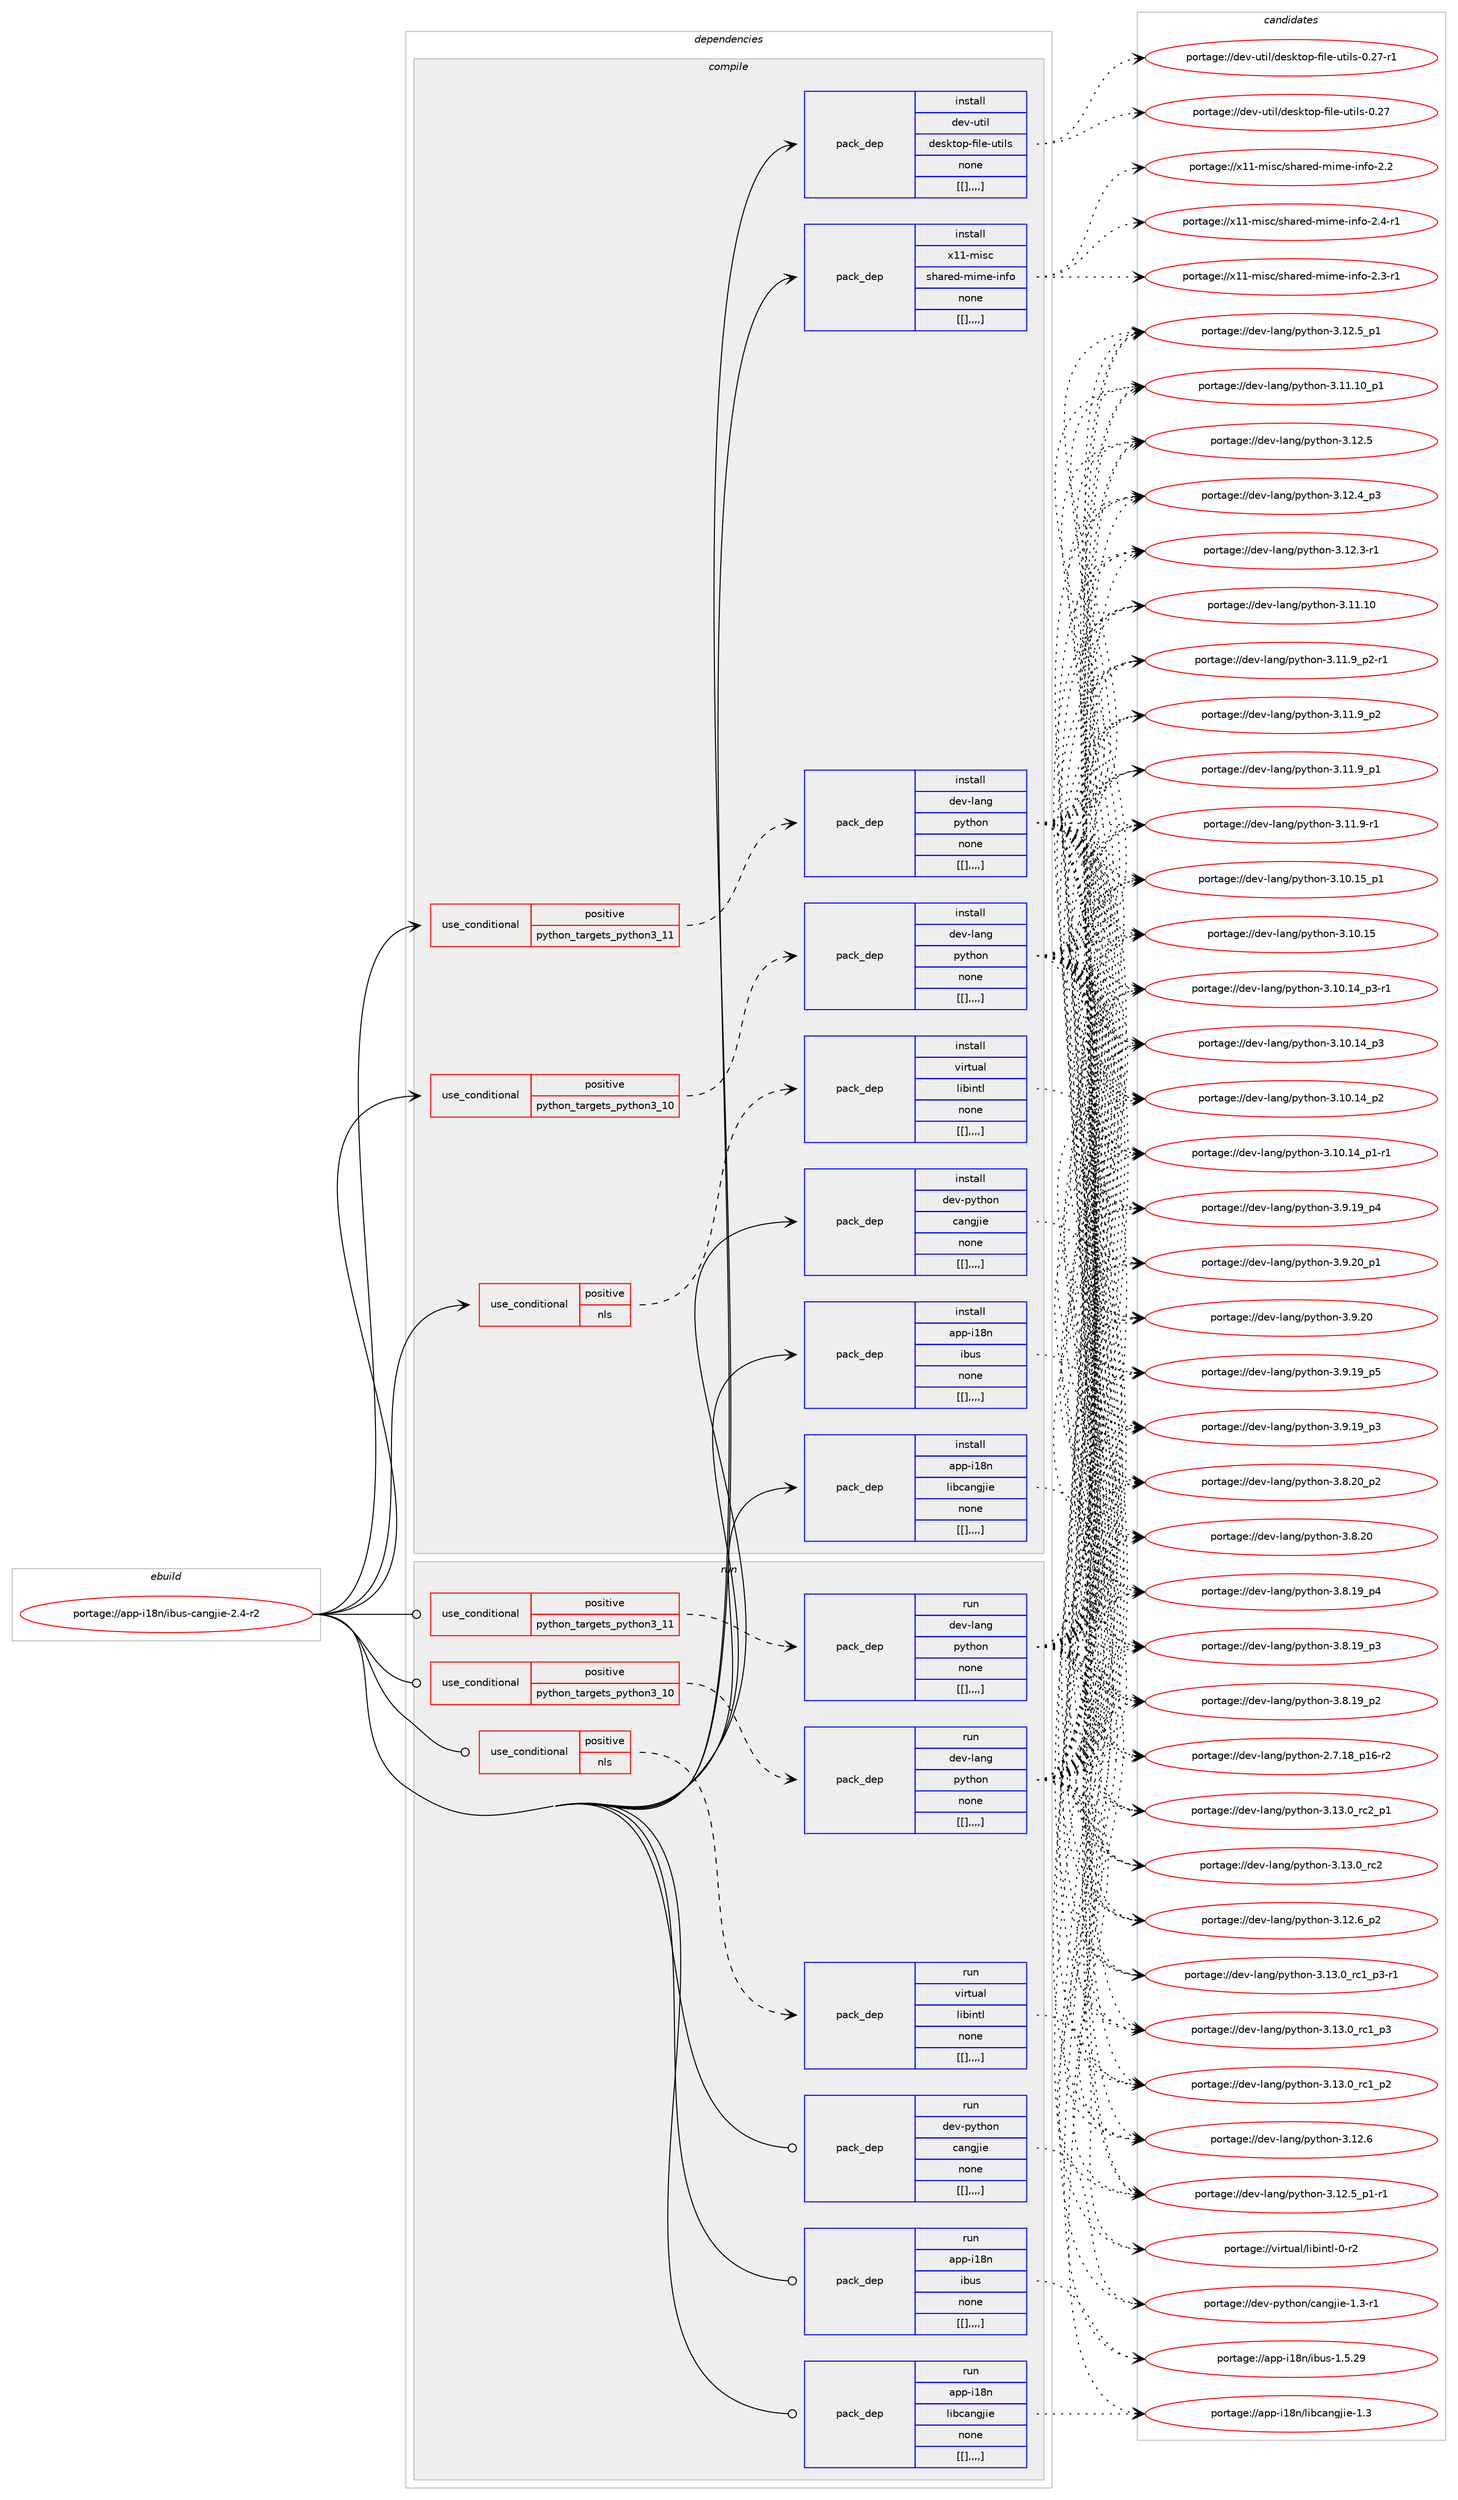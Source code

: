 digraph prolog {

# *************
# Graph options
# *************

newrank=true;
concentrate=true;
compound=true;
graph [rankdir=LR,fontname=Helvetica,fontsize=10,ranksep=1.5];#, ranksep=2.5, nodesep=0.2];
edge  [arrowhead=vee];
node  [fontname=Helvetica,fontsize=10];

# **********
# The ebuild
# **********

subgraph cluster_leftcol {
color=gray;
label=<<i>ebuild</i>>;
id [label="portage://app-i18n/ibus-cangjie-2.4-r2", color=red, width=4, href="../app-i18n/ibus-cangjie-2.4-r2.svg"];
}

# ****************
# The dependencies
# ****************

subgraph cluster_midcol {
color=gray;
label=<<i>dependencies</i>>;
subgraph cluster_compile {
fillcolor="#eeeeee";
style=filled;
label=<<i>compile</i>>;
subgraph cond11383 {
dependency38195 [label=<<TABLE BORDER="0" CELLBORDER="1" CELLSPACING="0" CELLPADDING="4"><TR><TD ROWSPAN="3" CELLPADDING="10">use_conditional</TD></TR><TR><TD>positive</TD></TR><TR><TD>nls</TD></TR></TABLE>>, shape=none, color=red];
subgraph pack26440 {
dependency38196 [label=<<TABLE BORDER="0" CELLBORDER="1" CELLSPACING="0" CELLPADDING="4" WIDTH="220"><TR><TD ROWSPAN="6" CELLPADDING="30">pack_dep</TD></TR><TR><TD WIDTH="110">install</TD></TR><TR><TD>virtual</TD></TR><TR><TD>libintl</TD></TR><TR><TD>none</TD></TR><TR><TD>[[],,,,]</TD></TR></TABLE>>, shape=none, color=blue];
}
dependency38195:e -> dependency38196:w [weight=20,style="dashed",arrowhead="vee"];
}
id:e -> dependency38195:w [weight=20,style="solid",arrowhead="vee"];
subgraph cond11384 {
dependency38197 [label=<<TABLE BORDER="0" CELLBORDER="1" CELLSPACING="0" CELLPADDING="4"><TR><TD ROWSPAN="3" CELLPADDING="10">use_conditional</TD></TR><TR><TD>positive</TD></TR><TR><TD>python_targets_python3_10</TD></TR></TABLE>>, shape=none, color=red];
subgraph pack26441 {
dependency38198 [label=<<TABLE BORDER="0" CELLBORDER="1" CELLSPACING="0" CELLPADDING="4" WIDTH="220"><TR><TD ROWSPAN="6" CELLPADDING="30">pack_dep</TD></TR><TR><TD WIDTH="110">install</TD></TR><TR><TD>dev-lang</TD></TR><TR><TD>python</TD></TR><TR><TD>none</TD></TR><TR><TD>[[],,,,]</TD></TR></TABLE>>, shape=none, color=blue];
}
dependency38197:e -> dependency38198:w [weight=20,style="dashed",arrowhead="vee"];
}
id:e -> dependency38197:w [weight=20,style="solid",arrowhead="vee"];
subgraph cond11385 {
dependency38199 [label=<<TABLE BORDER="0" CELLBORDER="1" CELLSPACING="0" CELLPADDING="4"><TR><TD ROWSPAN="3" CELLPADDING="10">use_conditional</TD></TR><TR><TD>positive</TD></TR><TR><TD>python_targets_python3_11</TD></TR></TABLE>>, shape=none, color=red];
subgraph pack26442 {
dependency38200 [label=<<TABLE BORDER="0" CELLBORDER="1" CELLSPACING="0" CELLPADDING="4" WIDTH="220"><TR><TD ROWSPAN="6" CELLPADDING="30">pack_dep</TD></TR><TR><TD WIDTH="110">install</TD></TR><TR><TD>dev-lang</TD></TR><TR><TD>python</TD></TR><TR><TD>none</TD></TR><TR><TD>[[],,,,]</TD></TR></TABLE>>, shape=none, color=blue];
}
dependency38199:e -> dependency38200:w [weight=20,style="dashed",arrowhead="vee"];
}
id:e -> dependency38199:w [weight=20,style="solid",arrowhead="vee"];
subgraph pack26443 {
dependency38201 [label=<<TABLE BORDER="0" CELLBORDER="1" CELLSPACING="0" CELLPADDING="4" WIDTH="220"><TR><TD ROWSPAN="6" CELLPADDING="30">pack_dep</TD></TR><TR><TD WIDTH="110">install</TD></TR><TR><TD>app-i18n</TD></TR><TR><TD>ibus</TD></TR><TR><TD>none</TD></TR><TR><TD>[[],,,,]</TD></TR></TABLE>>, shape=none, color=blue];
}
id:e -> dependency38201:w [weight=20,style="solid",arrowhead="vee"];
subgraph pack26444 {
dependency38202 [label=<<TABLE BORDER="0" CELLBORDER="1" CELLSPACING="0" CELLPADDING="4" WIDTH="220"><TR><TD ROWSPAN="6" CELLPADDING="30">pack_dep</TD></TR><TR><TD WIDTH="110">install</TD></TR><TR><TD>app-i18n</TD></TR><TR><TD>libcangjie</TD></TR><TR><TD>none</TD></TR><TR><TD>[[],,,,]</TD></TR></TABLE>>, shape=none, color=blue];
}
id:e -> dependency38202:w [weight=20,style="solid",arrowhead="vee"];
subgraph pack26445 {
dependency38203 [label=<<TABLE BORDER="0" CELLBORDER="1" CELLSPACING="0" CELLPADDING="4" WIDTH="220"><TR><TD ROWSPAN="6" CELLPADDING="30">pack_dep</TD></TR><TR><TD WIDTH="110">install</TD></TR><TR><TD>dev-python</TD></TR><TR><TD>cangjie</TD></TR><TR><TD>none</TD></TR><TR><TD>[[],,,,]</TD></TR></TABLE>>, shape=none, color=blue];
}
id:e -> dependency38203:w [weight=20,style="solid",arrowhead="vee"];
subgraph pack26446 {
dependency38204 [label=<<TABLE BORDER="0" CELLBORDER="1" CELLSPACING="0" CELLPADDING="4" WIDTH="220"><TR><TD ROWSPAN="6" CELLPADDING="30">pack_dep</TD></TR><TR><TD WIDTH="110">install</TD></TR><TR><TD>dev-util</TD></TR><TR><TD>desktop-file-utils</TD></TR><TR><TD>none</TD></TR><TR><TD>[[],,,,]</TD></TR></TABLE>>, shape=none, color=blue];
}
id:e -> dependency38204:w [weight=20,style="solid",arrowhead="vee"];
subgraph pack26447 {
dependency38205 [label=<<TABLE BORDER="0" CELLBORDER="1" CELLSPACING="0" CELLPADDING="4" WIDTH="220"><TR><TD ROWSPAN="6" CELLPADDING="30">pack_dep</TD></TR><TR><TD WIDTH="110">install</TD></TR><TR><TD>x11-misc</TD></TR><TR><TD>shared-mime-info</TD></TR><TR><TD>none</TD></TR><TR><TD>[[],,,,]</TD></TR></TABLE>>, shape=none, color=blue];
}
id:e -> dependency38205:w [weight=20,style="solid",arrowhead="vee"];
}
subgraph cluster_compileandrun {
fillcolor="#eeeeee";
style=filled;
label=<<i>compile and run</i>>;
}
subgraph cluster_run {
fillcolor="#eeeeee";
style=filled;
label=<<i>run</i>>;
subgraph cond11386 {
dependency38206 [label=<<TABLE BORDER="0" CELLBORDER="1" CELLSPACING="0" CELLPADDING="4"><TR><TD ROWSPAN="3" CELLPADDING="10">use_conditional</TD></TR><TR><TD>positive</TD></TR><TR><TD>nls</TD></TR></TABLE>>, shape=none, color=red];
subgraph pack26448 {
dependency38207 [label=<<TABLE BORDER="0" CELLBORDER="1" CELLSPACING="0" CELLPADDING="4" WIDTH="220"><TR><TD ROWSPAN="6" CELLPADDING="30">pack_dep</TD></TR><TR><TD WIDTH="110">run</TD></TR><TR><TD>virtual</TD></TR><TR><TD>libintl</TD></TR><TR><TD>none</TD></TR><TR><TD>[[],,,,]</TD></TR></TABLE>>, shape=none, color=blue];
}
dependency38206:e -> dependency38207:w [weight=20,style="dashed",arrowhead="vee"];
}
id:e -> dependency38206:w [weight=20,style="solid",arrowhead="odot"];
subgraph cond11387 {
dependency38208 [label=<<TABLE BORDER="0" CELLBORDER="1" CELLSPACING="0" CELLPADDING="4"><TR><TD ROWSPAN="3" CELLPADDING="10">use_conditional</TD></TR><TR><TD>positive</TD></TR><TR><TD>python_targets_python3_10</TD></TR></TABLE>>, shape=none, color=red];
subgraph pack26449 {
dependency38209 [label=<<TABLE BORDER="0" CELLBORDER="1" CELLSPACING="0" CELLPADDING="4" WIDTH="220"><TR><TD ROWSPAN="6" CELLPADDING="30">pack_dep</TD></TR><TR><TD WIDTH="110">run</TD></TR><TR><TD>dev-lang</TD></TR><TR><TD>python</TD></TR><TR><TD>none</TD></TR><TR><TD>[[],,,,]</TD></TR></TABLE>>, shape=none, color=blue];
}
dependency38208:e -> dependency38209:w [weight=20,style="dashed",arrowhead="vee"];
}
id:e -> dependency38208:w [weight=20,style="solid",arrowhead="odot"];
subgraph cond11388 {
dependency38210 [label=<<TABLE BORDER="0" CELLBORDER="1" CELLSPACING="0" CELLPADDING="4"><TR><TD ROWSPAN="3" CELLPADDING="10">use_conditional</TD></TR><TR><TD>positive</TD></TR><TR><TD>python_targets_python3_11</TD></TR></TABLE>>, shape=none, color=red];
subgraph pack26450 {
dependency38211 [label=<<TABLE BORDER="0" CELLBORDER="1" CELLSPACING="0" CELLPADDING="4" WIDTH="220"><TR><TD ROWSPAN="6" CELLPADDING="30">pack_dep</TD></TR><TR><TD WIDTH="110">run</TD></TR><TR><TD>dev-lang</TD></TR><TR><TD>python</TD></TR><TR><TD>none</TD></TR><TR><TD>[[],,,,]</TD></TR></TABLE>>, shape=none, color=blue];
}
dependency38210:e -> dependency38211:w [weight=20,style="dashed",arrowhead="vee"];
}
id:e -> dependency38210:w [weight=20,style="solid",arrowhead="odot"];
subgraph pack26451 {
dependency38212 [label=<<TABLE BORDER="0" CELLBORDER="1" CELLSPACING="0" CELLPADDING="4" WIDTH="220"><TR><TD ROWSPAN="6" CELLPADDING="30">pack_dep</TD></TR><TR><TD WIDTH="110">run</TD></TR><TR><TD>app-i18n</TD></TR><TR><TD>ibus</TD></TR><TR><TD>none</TD></TR><TR><TD>[[],,,,]</TD></TR></TABLE>>, shape=none, color=blue];
}
id:e -> dependency38212:w [weight=20,style="solid",arrowhead="odot"];
subgraph pack26452 {
dependency38213 [label=<<TABLE BORDER="0" CELLBORDER="1" CELLSPACING="0" CELLPADDING="4" WIDTH="220"><TR><TD ROWSPAN="6" CELLPADDING="30">pack_dep</TD></TR><TR><TD WIDTH="110">run</TD></TR><TR><TD>app-i18n</TD></TR><TR><TD>libcangjie</TD></TR><TR><TD>none</TD></TR><TR><TD>[[],,,,]</TD></TR></TABLE>>, shape=none, color=blue];
}
id:e -> dependency38213:w [weight=20,style="solid",arrowhead="odot"];
subgraph pack26453 {
dependency38214 [label=<<TABLE BORDER="0" CELLBORDER="1" CELLSPACING="0" CELLPADDING="4" WIDTH="220"><TR><TD ROWSPAN="6" CELLPADDING="30">pack_dep</TD></TR><TR><TD WIDTH="110">run</TD></TR><TR><TD>dev-python</TD></TR><TR><TD>cangjie</TD></TR><TR><TD>none</TD></TR><TR><TD>[[],,,,]</TD></TR></TABLE>>, shape=none, color=blue];
}
id:e -> dependency38214:w [weight=20,style="solid",arrowhead="odot"];
}
}

# **************
# The candidates
# **************

subgraph cluster_choices {
rank=same;
color=gray;
label=<<i>candidates</i>>;

subgraph choice26440 {
color=black;
nodesep=1;
choice11810511411611797108471081059810511011610845484511450 [label="portage://virtual/libintl-0-r2", color=red, width=4,href="../virtual/libintl-0-r2.svg"];
dependency38196:e -> choice11810511411611797108471081059810511011610845484511450:w [style=dotted,weight="100"];
}
subgraph choice26441 {
color=black;
nodesep=1;
choice100101118451089711010347112121116104111110455146495146489511499509511249 [label="portage://dev-lang/python-3.13.0_rc2_p1", color=red, width=4,href="../dev-lang/python-3.13.0_rc2_p1.svg"];
choice10010111845108971101034711212111610411111045514649514648951149950 [label="portage://dev-lang/python-3.13.0_rc2", color=red, width=4,href="../dev-lang/python-3.13.0_rc2.svg"];
choice1001011184510897110103471121211161041111104551464951464895114994995112514511449 [label="portage://dev-lang/python-3.13.0_rc1_p3-r1", color=red, width=4,href="../dev-lang/python-3.13.0_rc1_p3-r1.svg"];
choice100101118451089711010347112121116104111110455146495146489511499499511251 [label="portage://dev-lang/python-3.13.0_rc1_p3", color=red, width=4,href="../dev-lang/python-3.13.0_rc1_p3.svg"];
choice100101118451089711010347112121116104111110455146495146489511499499511250 [label="portage://dev-lang/python-3.13.0_rc1_p2", color=red, width=4,href="../dev-lang/python-3.13.0_rc1_p2.svg"];
choice100101118451089711010347112121116104111110455146495046549511250 [label="portage://dev-lang/python-3.12.6_p2", color=red, width=4,href="../dev-lang/python-3.12.6_p2.svg"];
choice10010111845108971101034711212111610411111045514649504654 [label="portage://dev-lang/python-3.12.6", color=red, width=4,href="../dev-lang/python-3.12.6.svg"];
choice1001011184510897110103471121211161041111104551464950465395112494511449 [label="portage://dev-lang/python-3.12.5_p1-r1", color=red, width=4,href="../dev-lang/python-3.12.5_p1-r1.svg"];
choice100101118451089711010347112121116104111110455146495046539511249 [label="portage://dev-lang/python-3.12.5_p1", color=red, width=4,href="../dev-lang/python-3.12.5_p1.svg"];
choice10010111845108971101034711212111610411111045514649504653 [label="portage://dev-lang/python-3.12.5", color=red, width=4,href="../dev-lang/python-3.12.5.svg"];
choice100101118451089711010347112121116104111110455146495046529511251 [label="portage://dev-lang/python-3.12.4_p3", color=red, width=4,href="../dev-lang/python-3.12.4_p3.svg"];
choice100101118451089711010347112121116104111110455146495046514511449 [label="portage://dev-lang/python-3.12.3-r1", color=red, width=4,href="../dev-lang/python-3.12.3-r1.svg"];
choice10010111845108971101034711212111610411111045514649494649489511249 [label="portage://dev-lang/python-3.11.10_p1", color=red, width=4,href="../dev-lang/python-3.11.10_p1.svg"];
choice1001011184510897110103471121211161041111104551464949464948 [label="portage://dev-lang/python-3.11.10", color=red, width=4,href="../dev-lang/python-3.11.10.svg"];
choice1001011184510897110103471121211161041111104551464949465795112504511449 [label="portage://dev-lang/python-3.11.9_p2-r1", color=red, width=4,href="../dev-lang/python-3.11.9_p2-r1.svg"];
choice100101118451089711010347112121116104111110455146494946579511250 [label="portage://dev-lang/python-3.11.9_p2", color=red, width=4,href="../dev-lang/python-3.11.9_p2.svg"];
choice100101118451089711010347112121116104111110455146494946579511249 [label="portage://dev-lang/python-3.11.9_p1", color=red, width=4,href="../dev-lang/python-3.11.9_p1.svg"];
choice100101118451089711010347112121116104111110455146494946574511449 [label="portage://dev-lang/python-3.11.9-r1", color=red, width=4,href="../dev-lang/python-3.11.9-r1.svg"];
choice10010111845108971101034711212111610411111045514649484649539511249 [label="portage://dev-lang/python-3.10.15_p1", color=red, width=4,href="../dev-lang/python-3.10.15_p1.svg"];
choice1001011184510897110103471121211161041111104551464948464953 [label="portage://dev-lang/python-3.10.15", color=red, width=4,href="../dev-lang/python-3.10.15.svg"];
choice100101118451089711010347112121116104111110455146494846495295112514511449 [label="portage://dev-lang/python-3.10.14_p3-r1", color=red, width=4,href="../dev-lang/python-3.10.14_p3-r1.svg"];
choice10010111845108971101034711212111610411111045514649484649529511251 [label="portage://dev-lang/python-3.10.14_p3", color=red, width=4,href="../dev-lang/python-3.10.14_p3.svg"];
choice10010111845108971101034711212111610411111045514649484649529511250 [label="portage://dev-lang/python-3.10.14_p2", color=red, width=4,href="../dev-lang/python-3.10.14_p2.svg"];
choice100101118451089711010347112121116104111110455146494846495295112494511449 [label="portage://dev-lang/python-3.10.14_p1-r1", color=red, width=4,href="../dev-lang/python-3.10.14_p1-r1.svg"];
choice100101118451089711010347112121116104111110455146574650489511249 [label="portage://dev-lang/python-3.9.20_p1", color=red, width=4,href="../dev-lang/python-3.9.20_p1.svg"];
choice10010111845108971101034711212111610411111045514657465048 [label="portage://dev-lang/python-3.9.20", color=red, width=4,href="../dev-lang/python-3.9.20.svg"];
choice100101118451089711010347112121116104111110455146574649579511253 [label="portage://dev-lang/python-3.9.19_p5", color=red, width=4,href="../dev-lang/python-3.9.19_p5.svg"];
choice100101118451089711010347112121116104111110455146574649579511252 [label="portage://dev-lang/python-3.9.19_p4", color=red, width=4,href="../dev-lang/python-3.9.19_p4.svg"];
choice100101118451089711010347112121116104111110455146574649579511251 [label="portage://dev-lang/python-3.9.19_p3", color=red, width=4,href="../dev-lang/python-3.9.19_p3.svg"];
choice100101118451089711010347112121116104111110455146564650489511250 [label="portage://dev-lang/python-3.8.20_p2", color=red, width=4,href="../dev-lang/python-3.8.20_p2.svg"];
choice10010111845108971101034711212111610411111045514656465048 [label="portage://dev-lang/python-3.8.20", color=red, width=4,href="../dev-lang/python-3.8.20.svg"];
choice100101118451089711010347112121116104111110455146564649579511252 [label="portage://dev-lang/python-3.8.19_p4", color=red, width=4,href="../dev-lang/python-3.8.19_p4.svg"];
choice100101118451089711010347112121116104111110455146564649579511251 [label="portage://dev-lang/python-3.8.19_p3", color=red, width=4,href="../dev-lang/python-3.8.19_p3.svg"];
choice100101118451089711010347112121116104111110455146564649579511250 [label="portage://dev-lang/python-3.8.19_p2", color=red, width=4,href="../dev-lang/python-3.8.19_p2.svg"];
choice100101118451089711010347112121116104111110455046554649569511249544511450 [label="portage://dev-lang/python-2.7.18_p16-r2", color=red, width=4,href="../dev-lang/python-2.7.18_p16-r2.svg"];
dependency38198:e -> choice100101118451089711010347112121116104111110455146495146489511499509511249:w [style=dotted,weight="100"];
dependency38198:e -> choice10010111845108971101034711212111610411111045514649514648951149950:w [style=dotted,weight="100"];
dependency38198:e -> choice1001011184510897110103471121211161041111104551464951464895114994995112514511449:w [style=dotted,weight="100"];
dependency38198:e -> choice100101118451089711010347112121116104111110455146495146489511499499511251:w [style=dotted,weight="100"];
dependency38198:e -> choice100101118451089711010347112121116104111110455146495146489511499499511250:w [style=dotted,weight="100"];
dependency38198:e -> choice100101118451089711010347112121116104111110455146495046549511250:w [style=dotted,weight="100"];
dependency38198:e -> choice10010111845108971101034711212111610411111045514649504654:w [style=dotted,weight="100"];
dependency38198:e -> choice1001011184510897110103471121211161041111104551464950465395112494511449:w [style=dotted,weight="100"];
dependency38198:e -> choice100101118451089711010347112121116104111110455146495046539511249:w [style=dotted,weight="100"];
dependency38198:e -> choice10010111845108971101034711212111610411111045514649504653:w [style=dotted,weight="100"];
dependency38198:e -> choice100101118451089711010347112121116104111110455146495046529511251:w [style=dotted,weight="100"];
dependency38198:e -> choice100101118451089711010347112121116104111110455146495046514511449:w [style=dotted,weight="100"];
dependency38198:e -> choice10010111845108971101034711212111610411111045514649494649489511249:w [style=dotted,weight="100"];
dependency38198:e -> choice1001011184510897110103471121211161041111104551464949464948:w [style=dotted,weight="100"];
dependency38198:e -> choice1001011184510897110103471121211161041111104551464949465795112504511449:w [style=dotted,weight="100"];
dependency38198:e -> choice100101118451089711010347112121116104111110455146494946579511250:w [style=dotted,weight="100"];
dependency38198:e -> choice100101118451089711010347112121116104111110455146494946579511249:w [style=dotted,weight="100"];
dependency38198:e -> choice100101118451089711010347112121116104111110455146494946574511449:w [style=dotted,weight="100"];
dependency38198:e -> choice10010111845108971101034711212111610411111045514649484649539511249:w [style=dotted,weight="100"];
dependency38198:e -> choice1001011184510897110103471121211161041111104551464948464953:w [style=dotted,weight="100"];
dependency38198:e -> choice100101118451089711010347112121116104111110455146494846495295112514511449:w [style=dotted,weight="100"];
dependency38198:e -> choice10010111845108971101034711212111610411111045514649484649529511251:w [style=dotted,weight="100"];
dependency38198:e -> choice10010111845108971101034711212111610411111045514649484649529511250:w [style=dotted,weight="100"];
dependency38198:e -> choice100101118451089711010347112121116104111110455146494846495295112494511449:w [style=dotted,weight="100"];
dependency38198:e -> choice100101118451089711010347112121116104111110455146574650489511249:w [style=dotted,weight="100"];
dependency38198:e -> choice10010111845108971101034711212111610411111045514657465048:w [style=dotted,weight="100"];
dependency38198:e -> choice100101118451089711010347112121116104111110455146574649579511253:w [style=dotted,weight="100"];
dependency38198:e -> choice100101118451089711010347112121116104111110455146574649579511252:w [style=dotted,weight="100"];
dependency38198:e -> choice100101118451089711010347112121116104111110455146574649579511251:w [style=dotted,weight="100"];
dependency38198:e -> choice100101118451089711010347112121116104111110455146564650489511250:w [style=dotted,weight="100"];
dependency38198:e -> choice10010111845108971101034711212111610411111045514656465048:w [style=dotted,weight="100"];
dependency38198:e -> choice100101118451089711010347112121116104111110455146564649579511252:w [style=dotted,weight="100"];
dependency38198:e -> choice100101118451089711010347112121116104111110455146564649579511251:w [style=dotted,weight="100"];
dependency38198:e -> choice100101118451089711010347112121116104111110455146564649579511250:w [style=dotted,weight="100"];
dependency38198:e -> choice100101118451089711010347112121116104111110455046554649569511249544511450:w [style=dotted,weight="100"];
}
subgraph choice26442 {
color=black;
nodesep=1;
choice100101118451089711010347112121116104111110455146495146489511499509511249 [label="portage://dev-lang/python-3.13.0_rc2_p1", color=red, width=4,href="../dev-lang/python-3.13.0_rc2_p1.svg"];
choice10010111845108971101034711212111610411111045514649514648951149950 [label="portage://dev-lang/python-3.13.0_rc2", color=red, width=4,href="../dev-lang/python-3.13.0_rc2.svg"];
choice1001011184510897110103471121211161041111104551464951464895114994995112514511449 [label="portage://dev-lang/python-3.13.0_rc1_p3-r1", color=red, width=4,href="../dev-lang/python-3.13.0_rc1_p3-r1.svg"];
choice100101118451089711010347112121116104111110455146495146489511499499511251 [label="portage://dev-lang/python-3.13.0_rc1_p3", color=red, width=4,href="../dev-lang/python-3.13.0_rc1_p3.svg"];
choice100101118451089711010347112121116104111110455146495146489511499499511250 [label="portage://dev-lang/python-3.13.0_rc1_p2", color=red, width=4,href="../dev-lang/python-3.13.0_rc1_p2.svg"];
choice100101118451089711010347112121116104111110455146495046549511250 [label="portage://dev-lang/python-3.12.6_p2", color=red, width=4,href="../dev-lang/python-3.12.6_p2.svg"];
choice10010111845108971101034711212111610411111045514649504654 [label="portage://dev-lang/python-3.12.6", color=red, width=4,href="../dev-lang/python-3.12.6.svg"];
choice1001011184510897110103471121211161041111104551464950465395112494511449 [label="portage://dev-lang/python-3.12.5_p1-r1", color=red, width=4,href="../dev-lang/python-3.12.5_p1-r1.svg"];
choice100101118451089711010347112121116104111110455146495046539511249 [label="portage://dev-lang/python-3.12.5_p1", color=red, width=4,href="../dev-lang/python-3.12.5_p1.svg"];
choice10010111845108971101034711212111610411111045514649504653 [label="portage://dev-lang/python-3.12.5", color=red, width=4,href="../dev-lang/python-3.12.5.svg"];
choice100101118451089711010347112121116104111110455146495046529511251 [label="portage://dev-lang/python-3.12.4_p3", color=red, width=4,href="../dev-lang/python-3.12.4_p3.svg"];
choice100101118451089711010347112121116104111110455146495046514511449 [label="portage://dev-lang/python-3.12.3-r1", color=red, width=4,href="../dev-lang/python-3.12.3-r1.svg"];
choice10010111845108971101034711212111610411111045514649494649489511249 [label="portage://dev-lang/python-3.11.10_p1", color=red, width=4,href="../dev-lang/python-3.11.10_p1.svg"];
choice1001011184510897110103471121211161041111104551464949464948 [label="portage://dev-lang/python-3.11.10", color=red, width=4,href="../dev-lang/python-3.11.10.svg"];
choice1001011184510897110103471121211161041111104551464949465795112504511449 [label="portage://dev-lang/python-3.11.9_p2-r1", color=red, width=4,href="../dev-lang/python-3.11.9_p2-r1.svg"];
choice100101118451089711010347112121116104111110455146494946579511250 [label="portage://dev-lang/python-3.11.9_p2", color=red, width=4,href="../dev-lang/python-3.11.9_p2.svg"];
choice100101118451089711010347112121116104111110455146494946579511249 [label="portage://dev-lang/python-3.11.9_p1", color=red, width=4,href="../dev-lang/python-3.11.9_p1.svg"];
choice100101118451089711010347112121116104111110455146494946574511449 [label="portage://dev-lang/python-3.11.9-r1", color=red, width=4,href="../dev-lang/python-3.11.9-r1.svg"];
choice10010111845108971101034711212111610411111045514649484649539511249 [label="portage://dev-lang/python-3.10.15_p1", color=red, width=4,href="../dev-lang/python-3.10.15_p1.svg"];
choice1001011184510897110103471121211161041111104551464948464953 [label="portage://dev-lang/python-3.10.15", color=red, width=4,href="../dev-lang/python-3.10.15.svg"];
choice100101118451089711010347112121116104111110455146494846495295112514511449 [label="portage://dev-lang/python-3.10.14_p3-r1", color=red, width=4,href="../dev-lang/python-3.10.14_p3-r1.svg"];
choice10010111845108971101034711212111610411111045514649484649529511251 [label="portage://dev-lang/python-3.10.14_p3", color=red, width=4,href="../dev-lang/python-3.10.14_p3.svg"];
choice10010111845108971101034711212111610411111045514649484649529511250 [label="portage://dev-lang/python-3.10.14_p2", color=red, width=4,href="../dev-lang/python-3.10.14_p2.svg"];
choice100101118451089711010347112121116104111110455146494846495295112494511449 [label="portage://dev-lang/python-3.10.14_p1-r1", color=red, width=4,href="../dev-lang/python-3.10.14_p1-r1.svg"];
choice100101118451089711010347112121116104111110455146574650489511249 [label="portage://dev-lang/python-3.9.20_p1", color=red, width=4,href="../dev-lang/python-3.9.20_p1.svg"];
choice10010111845108971101034711212111610411111045514657465048 [label="portage://dev-lang/python-3.9.20", color=red, width=4,href="../dev-lang/python-3.9.20.svg"];
choice100101118451089711010347112121116104111110455146574649579511253 [label="portage://dev-lang/python-3.9.19_p5", color=red, width=4,href="../dev-lang/python-3.9.19_p5.svg"];
choice100101118451089711010347112121116104111110455146574649579511252 [label="portage://dev-lang/python-3.9.19_p4", color=red, width=4,href="../dev-lang/python-3.9.19_p4.svg"];
choice100101118451089711010347112121116104111110455146574649579511251 [label="portage://dev-lang/python-3.9.19_p3", color=red, width=4,href="../dev-lang/python-3.9.19_p3.svg"];
choice100101118451089711010347112121116104111110455146564650489511250 [label="portage://dev-lang/python-3.8.20_p2", color=red, width=4,href="../dev-lang/python-3.8.20_p2.svg"];
choice10010111845108971101034711212111610411111045514656465048 [label="portage://dev-lang/python-3.8.20", color=red, width=4,href="../dev-lang/python-3.8.20.svg"];
choice100101118451089711010347112121116104111110455146564649579511252 [label="portage://dev-lang/python-3.8.19_p4", color=red, width=4,href="../dev-lang/python-3.8.19_p4.svg"];
choice100101118451089711010347112121116104111110455146564649579511251 [label="portage://dev-lang/python-3.8.19_p3", color=red, width=4,href="../dev-lang/python-3.8.19_p3.svg"];
choice100101118451089711010347112121116104111110455146564649579511250 [label="portage://dev-lang/python-3.8.19_p2", color=red, width=4,href="../dev-lang/python-3.8.19_p2.svg"];
choice100101118451089711010347112121116104111110455046554649569511249544511450 [label="portage://dev-lang/python-2.7.18_p16-r2", color=red, width=4,href="../dev-lang/python-2.7.18_p16-r2.svg"];
dependency38200:e -> choice100101118451089711010347112121116104111110455146495146489511499509511249:w [style=dotted,weight="100"];
dependency38200:e -> choice10010111845108971101034711212111610411111045514649514648951149950:w [style=dotted,weight="100"];
dependency38200:e -> choice1001011184510897110103471121211161041111104551464951464895114994995112514511449:w [style=dotted,weight="100"];
dependency38200:e -> choice100101118451089711010347112121116104111110455146495146489511499499511251:w [style=dotted,weight="100"];
dependency38200:e -> choice100101118451089711010347112121116104111110455146495146489511499499511250:w [style=dotted,weight="100"];
dependency38200:e -> choice100101118451089711010347112121116104111110455146495046549511250:w [style=dotted,weight="100"];
dependency38200:e -> choice10010111845108971101034711212111610411111045514649504654:w [style=dotted,weight="100"];
dependency38200:e -> choice1001011184510897110103471121211161041111104551464950465395112494511449:w [style=dotted,weight="100"];
dependency38200:e -> choice100101118451089711010347112121116104111110455146495046539511249:w [style=dotted,weight="100"];
dependency38200:e -> choice10010111845108971101034711212111610411111045514649504653:w [style=dotted,weight="100"];
dependency38200:e -> choice100101118451089711010347112121116104111110455146495046529511251:w [style=dotted,weight="100"];
dependency38200:e -> choice100101118451089711010347112121116104111110455146495046514511449:w [style=dotted,weight="100"];
dependency38200:e -> choice10010111845108971101034711212111610411111045514649494649489511249:w [style=dotted,weight="100"];
dependency38200:e -> choice1001011184510897110103471121211161041111104551464949464948:w [style=dotted,weight="100"];
dependency38200:e -> choice1001011184510897110103471121211161041111104551464949465795112504511449:w [style=dotted,weight="100"];
dependency38200:e -> choice100101118451089711010347112121116104111110455146494946579511250:w [style=dotted,weight="100"];
dependency38200:e -> choice100101118451089711010347112121116104111110455146494946579511249:w [style=dotted,weight="100"];
dependency38200:e -> choice100101118451089711010347112121116104111110455146494946574511449:w [style=dotted,weight="100"];
dependency38200:e -> choice10010111845108971101034711212111610411111045514649484649539511249:w [style=dotted,weight="100"];
dependency38200:e -> choice1001011184510897110103471121211161041111104551464948464953:w [style=dotted,weight="100"];
dependency38200:e -> choice100101118451089711010347112121116104111110455146494846495295112514511449:w [style=dotted,weight="100"];
dependency38200:e -> choice10010111845108971101034711212111610411111045514649484649529511251:w [style=dotted,weight="100"];
dependency38200:e -> choice10010111845108971101034711212111610411111045514649484649529511250:w [style=dotted,weight="100"];
dependency38200:e -> choice100101118451089711010347112121116104111110455146494846495295112494511449:w [style=dotted,weight="100"];
dependency38200:e -> choice100101118451089711010347112121116104111110455146574650489511249:w [style=dotted,weight="100"];
dependency38200:e -> choice10010111845108971101034711212111610411111045514657465048:w [style=dotted,weight="100"];
dependency38200:e -> choice100101118451089711010347112121116104111110455146574649579511253:w [style=dotted,weight="100"];
dependency38200:e -> choice100101118451089711010347112121116104111110455146574649579511252:w [style=dotted,weight="100"];
dependency38200:e -> choice100101118451089711010347112121116104111110455146574649579511251:w [style=dotted,weight="100"];
dependency38200:e -> choice100101118451089711010347112121116104111110455146564650489511250:w [style=dotted,weight="100"];
dependency38200:e -> choice10010111845108971101034711212111610411111045514656465048:w [style=dotted,weight="100"];
dependency38200:e -> choice100101118451089711010347112121116104111110455146564649579511252:w [style=dotted,weight="100"];
dependency38200:e -> choice100101118451089711010347112121116104111110455146564649579511251:w [style=dotted,weight="100"];
dependency38200:e -> choice100101118451089711010347112121116104111110455146564649579511250:w [style=dotted,weight="100"];
dependency38200:e -> choice100101118451089711010347112121116104111110455046554649569511249544511450:w [style=dotted,weight="100"];
}
subgraph choice26443 {
color=black;
nodesep=1;
choice97112112451054956110471059811711545494653465057 [label="portage://app-i18n/ibus-1.5.29", color=red, width=4,href="../app-i18n/ibus-1.5.29.svg"];
dependency38201:e -> choice97112112451054956110471059811711545494653465057:w [style=dotted,weight="100"];
}
subgraph choice26444 {
color=black;
nodesep=1;
choice971121124510549561104710810598999711010310610510145494651 [label="portage://app-i18n/libcangjie-1.3", color=red, width=4,href="../app-i18n/libcangjie-1.3.svg"];
dependency38202:e -> choice971121124510549561104710810598999711010310610510145494651:w [style=dotted,weight="100"];
}
subgraph choice26445 {
color=black;
nodesep=1;
choice10010111845112121116104111110479997110103106105101454946514511449 [label="portage://dev-python/cangjie-1.3-r1", color=red, width=4,href="../dev-python/cangjie-1.3-r1.svg"];
dependency38203:e -> choice10010111845112121116104111110479997110103106105101454946514511449:w [style=dotted,weight="100"];
}
subgraph choice26446 {
color=black;
nodesep=1;
choice1001011184511711610510847100101115107116111112451021051081014511711610510811545484650554511449 [label="portage://dev-util/desktop-file-utils-0.27-r1", color=red, width=4,href="../dev-util/desktop-file-utils-0.27-r1.svg"];
choice100101118451171161051084710010111510711611111245102105108101451171161051081154548465055 [label="portage://dev-util/desktop-file-utils-0.27", color=red, width=4,href="../dev-util/desktop-file-utils-0.27.svg"];
dependency38204:e -> choice1001011184511711610510847100101115107116111112451021051081014511711610510811545484650554511449:w [style=dotted,weight="100"];
dependency38204:e -> choice100101118451171161051084710010111510711611111245102105108101451171161051081154548465055:w [style=dotted,weight="100"];
}
subgraph choice26447 {
color=black;
nodesep=1;
choice1204949451091051159947115104971141011004510910510910145105110102111455046524511449 [label="portage://x11-misc/shared-mime-info-2.4-r1", color=red, width=4,href="../x11-misc/shared-mime-info-2.4-r1.svg"];
choice1204949451091051159947115104971141011004510910510910145105110102111455046514511449 [label="portage://x11-misc/shared-mime-info-2.3-r1", color=red, width=4,href="../x11-misc/shared-mime-info-2.3-r1.svg"];
choice120494945109105115994711510497114101100451091051091014510511010211145504650 [label="portage://x11-misc/shared-mime-info-2.2", color=red, width=4,href="../x11-misc/shared-mime-info-2.2.svg"];
dependency38205:e -> choice1204949451091051159947115104971141011004510910510910145105110102111455046524511449:w [style=dotted,weight="100"];
dependency38205:e -> choice1204949451091051159947115104971141011004510910510910145105110102111455046514511449:w [style=dotted,weight="100"];
dependency38205:e -> choice120494945109105115994711510497114101100451091051091014510511010211145504650:w [style=dotted,weight="100"];
}
subgraph choice26448 {
color=black;
nodesep=1;
choice11810511411611797108471081059810511011610845484511450 [label="portage://virtual/libintl-0-r2", color=red, width=4,href="../virtual/libintl-0-r2.svg"];
dependency38207:e -> choice11810511411611797108471081059810511011610845484511450:w [style=dotted,weight="100"];
}
subgraph choice26449 {
color=black;
nodesep=1;
choice100101118451089711010347112121116104111110455146495146489511499509511249 [label="portage://dev-lang/python-3.13.0_rc2_p1", color=red, width=4,href="../dev-lang/python-3.13.0_rc2_p1.svg"];
choice10010111845108971101034711212111610411111045514649514648951149950 [label="portage://dev-lang/python-3.13.0_rc2", color=red, width=4,href="../dev-lang/python-3.13.0_rc2.svg"];
choice1001011184510897110103471121211161041111104551464951464895114994995112514511449 [label="portage://dev-lang/python-3.13.0_rc1_p3-r1", color=red, width=4,href="../dev-lang/python-3.13.0_rc1_p3-r1.svg"];
choice100101118451089711010347112121116104111110455146495146489511499499511251 [label="portage://dev-lang/python-3.13.0_rc1_p3", color=red, width=4,href="../dev-lang/python-3.13.0_rc1_p3.svg"];
choice100101118451089711010347112121116104111110455146495146489511499499511250 [label="portage://dev-lang/python-3.13.0_rc1_p2", color=red, width=4,href="../dev-lang/python-3.13.0_rc1_p2.svg"];
choice100101118451089711010347112121116104111110455146495046549511250 [label="portage://dev-lang/python-3.12.6_p2", color=red, width=4,href="../dev-lang/python-3.12.6_p2.svg"];
choice10010111845108971101034711212111610411111045514649504654 [label="portage://dev-lang/python-3.12.6", color=red, width=4,href="../dev-lang/python-3.12.6.svg"];
choice1001011184510897110103471121211161041111104551464950465395112494511449 [label="portage://dev-lang/python-3.12.5_p1-r1", color=red, width=4,href="../dev-lang/python-3.12.5_p1-r1.svg"];
choice100101118451089711010347112121116104111110455146495046539511249 [label="portage://dev-lang/python-3.12.5_p1", color=red, width=4,href="../dev-lang/python-3.12.5_p1.svg"];
choice10010111845108971101034711212111610411111045514649504653 [label="portage://dev-lang/python-3.12.5", color=red, width=4,href="../dev-lang/python-3.12.5.svg"];
choice100101118451089711010347112121116104111110455146495046529511251 [label="portage://dev-lang/python-3.12.4_p3", color=red, width=4,href="../dev-lang/python-3.12.4_p3.svg"];
choice100101118451089711010347112121116104111110455146495046514511449 [label="portage://dev-lang/python-3.12.3-r1", color=red, width=4,href="../dev-lang/python-3.12.3-r1.svg"];
choice10010111845108971101034711212111610411111045514649494649489511249 [label="portage://dev-lang/python-3.11.10_p1", color=red, width=4,href="../dev-lang/python-3.11.10_p1.svg"];
choice1001011184510897110103471121211161041111104551464949464948 [label="portage://dev-lang/python-3.11.10", color=red, width=4,href="../dev-lang/python-3.11.10.svg"];
choice1001011184510897110103471121211161041111104551464949465795112504511449 [label="portage://dev-lang/python-3.11.9_p2-r1", color=red, width=4,href="../dev-lang/python-3.11.9_p2-r1.svg"];
choice100101118451089711010347112121116104111110455146494946579511250 [label="portage://dev-lang/python-3.11.9_p2", color=red, width=4,href="../dev-lang/python-3.11.9_p2.svg"];
choice100101118451089711010347112121116104111110455146494946579511249 [label="portage://dev-lang/python-3.11.9_p1", color=red, width=4,href="../dev-lang/python-3.11.9_p1.svg"];
choice100101118451089711010347112121116104111110455146494946574511449 [label="portage://dev-lang/python-3.11.9-r1", color=red, width=4,href="../dev-lang/python-3.11.9-r1.svg"];
choice10010111845108971101034711212111610411111045514649484649539511249 [label="portage://dev-lang/python-3.10.15_p1", color=red, width=4,href="../dev-lang/python-3.10.15_p1.svg"];
choice1001011184510897110103471121211161041111104551464948464953 [label="portage://dev-lang/python-3.10.15", color=red, width=4,href="../dev-lang/python-3.10.15.svg"];
choice100101118451089711010347112121116104111110455146494846495295112514511449 [label="portage://dev-lang/python-3.10.14_p3-r1", color=red, width=4,href="../dev-lang/python-3.10.14_p3-r1.svg"];
choice10010111845108971101034711212111610411111045514649484649529511251 [label="portage://dev-lang/python-3.10.14_p3", color=red, width=4,href="../dev-lang/python-3.10.14_p3.svg"];
choice10010111845108971101034711212111610411111045514649484649529511250 [label="portage://dev-lang/python-3.10.14_p2", color=red, width=4,href="../dev-lang/python-3.10.14_p2.svg"];
choice100101118451089711010347112121116104111110455146494846495295112494511449 [label="portage://dev-lang/python-3.10.14_p1-r1", color=red, width=4,href="../dev-lang/python-3.10.14_p1-r1.svg"];
choice100101118451089711010347112121116104111110455146574650489511249 [label="portage://dev-lang/python-3.9.20_p1", color=red, width=4,href="../dev-lang/python-3.9.20_p1.svg"];
choice10010111845108971101034711212111610411111045514657465048 [label="portage://dev-lang/python-3.9.20", color=red, width=4,href="../dev-lang/python-3.9.20.svg"];
choice100101118451089711010347112121116104111110455146574649579511253 [label="portage://dev-lang/python-3.9.19_p5", color=red, width=4,href="../dev-lang/python-3.9.19_p5.svg"];
choice100101118451089711010347112121116104111110455146574649579511252 [label="portage://dev-lang/python-3.9.19_p4", color=red, width=4,href="../dev-lang/python-3.9.19_p4.svg"];
choice100101118451089711010347112121116104111110455146574649579511251 [label="portage://dev-lang/python-3.9.19_p3", color=red, width=4,href="../dev-lang/python-3.9.19_p3.svg"];
choice100101118451089711010347112121116104111110455146564650489511250 [label="portage://dev-lang/python-3.8.20_p2", color=red, width=4,href="../dev-lang/python-3.8.20_p2.svg"];
choice10010111845108971101034711212111610411111045514656465048 [label="portage://dev-lang/python-3.8.20", color=red, width=4,href="../dev-lang/python-3.8.20.svg"];
choice100101118451089711010347112121116104111110455146564649579511252 [label="portage://dev-lang/python-3.8.19_p4", color=red, width=4,href="../dev-lang/python-3.8.19_p4.svg"];
choice100101118451089711010347112121116104111110455146564649579511251 [label="portage://dev-lang/python-3.8.19_p3", color=red, width=4,href="../dev-lang/python-3.8.19_p3.svg"];
choice100101118451089711010347112121116104111110455146564649579511250 [label="portage://dev-lang/python-3.8.19_p2", color=red, width=4,href="../dev-lang/python-3.8.19_p2.svg"];
choice100101118451089711010347112121116104111110455046554649569511249544511450 [label="portage://dev-lang/python-2.7.18_p16-r2", color=red, width=4,href="../dev-lang/python-2.7.18_p16-r2.svg"];
dependency38209:e -> choice100101118451089711010347112121116104111110455146495146489511499509511249:w [style=dotted,weight="100"];
dependency38209:e -> choice10010111845108971101034711212111610411111045514649514648951149950:w [style=dotted,weight="100"];
dependency38209:e -> choice1001011184510897110103471121211161041111104551464951464895114994995112514511449:w [style=dotted,weight="100"];
dependency38209:e -> choice100101118451089711010347112121116104111110455146495146489511499499511251:w [style=dotted,weight="100"];
dependency38209:e -> choice100101118451089711010347112121116104111110455146495146489511499499511250:w [style=dotted,weight="100"];
dependency38209:e -> choice100101118451089711010347112121116104111110455146495046549511250:w [style=dotted,weight="100"];
dependency38209:e -> choice10010111845108971101034711212111610411111045514649504654:w [style=dotted,weight="100"];
dependency38209:e -> choice1001011184510897110103471121211161041111104551464950465395112494511449:w [style=dotted,weight="100"];
dependency38209:e -> choice100101118451089711010347112121116104111110455146495046539511249:w [style=dotted,weight="100"];
dependency38209:e -> choice10010111845108971101034711212111610411111045514649504653:w [style=dotted,weight="100"];
dependency38209:e -> choice100101118451089711010347112121116104111110455146495046529511251:w [style=dotted,weight="100"];
dependency38209:e -> choice100101118451089711010347112121116104111110455146495046514511449:w [style=dotted,weight="100"];
dependency38209:e -> choice10010111845108971101034711212111610411111045514649494649489511249:w [style=dotted,weight="100"];
dependency38209:e -> choice1001011184510897110103471121211161041111104551464949464948:w [style=dotted,weight="100"];
dependency38209:e -> choice1001011184510897110103471121211161041111104551464949465795112504511449:w [style=dotted,weight="100"];
dependency38209:e -> choice100101118451089711010347112121116104111110455146494946579511250:w [style=dotted,weight="100"];
dependency38209:e -> choice100101118451089711010347112121116104111110455146494946579511249:w [style=dotted,weight="100"];
dependency38209:e -> choice100101118451089711010347112121116104111110455146494946574511449:w [style=dotted,weight="100"];
dependency38209:e -> choice10010111845108971101034711212111610411111045514649484649539511249:w [style=dotted,weight="100"];
dependency38209:e -> choice1001011184510897110103471121211161041111104551464948464953:w [style=dotted,weight="100"];
dependency38209:e -> choice100101118451089711010347112121116104111110455146494846495295112514511449:w [style=dotted,weight="100"];
dependency38209:e -> choice10010111845108971101034711212111610411111045514649484649529511251:w [style=dotted,weight="100"];
dependency38209:e -> choice10010111845108971101034711212111610411111045514649484649529511250:w [style=dotted,weight="100"];
dependency38209:e -> choice100101118451089711010347112121116104111110455146494846495295112494511449:w [style=dotted,weight="100"];
dependency38209:e -> choice100101118451089711010347112121116104111110455146574650489511249:w [style=dotted,weight="100"];
dependency38209:e -> choice10010111845108971101034711212111610411111045514657465048:w [style=dotted,weight="100"];
dependency38209:e -> choice100101118451089711010347112121116104111110455146574649579511253:w [style=dotted,weight="100"];
dependency38209:e -> choice100101118451089711010347112121116104111110455146574649579511252:w [style=dotted,weight="100"];
dependency38209:e -> choice100101118451089711010347112121116104111110455146574649579511251:w [style=dotted,weight="100"];
dependency38209:e -> choice100101118451089711010347112121116104111110455146564650489511250:w [style=dotted,weight="100"];
dependency38209:e -> choice10010111845108971101034711212111610411111045514656465048:w [style=dotted,weight="100"];
dependency38209:e -> choice100101118451089711010347112121116104111110455146564649579511252:w [style=dotted,weight="100"];
dependency38209:e -> choice100101118451089711010347112121116104111110455146564649579511251:w [style=dotted,weight="100"];
dependency38209:e -> choice100101118451089711010347112121116104111110455146564649579511250:w [style=dotted,weight="100"];
dependency38209:e -> choice100101118451089711010347112121116104111110455046554649569511249544511450:w [style=dotted,weight="100"];
}
subgraph choice26450 {
color=black;
nodesep=1;
choice100101118451089711010347112121116104111110455146495146489511499509511249 [label="portage://dev-lang/python-3.13.0_rc2_p1", color=red, width=4,href="../dev-lang/python-3.13.0_rc2_p1.svg"];
choice10010111845108971101034711212111610411111045514649514648951149950 [label="portage://dev-lang/python-3.13.0_rc2", color=red, width=4,href="../dev-lang/python-3.13.0_rc2.svg"];
choice1001011184510897110103471121211161041111104551464951464895114994995112514511449 [label="portage://dev-lang/python-3.13.0_rc1_p3-r1", color=red, width=4,href="../dev-lang/python-3.13.0_rc1_p3-r1.svg"];
choice100101118451089711010347112121116104111110455146495146489511499499511251 [label="portage://dev-lang/python-3.13.0_rc1_p3", color=red, width=4,href="../dev-lang/python-3.13.0_rc1_p3.svg"];
choice100101118451089711010347112121116104111110455146495146489511499499511250 [label="portage://dev-lang/python-3.13.0_rc1_p2", color=red, width=4,href="../dev-lang/python-3.13.0_rc1_p2.svg"];
choice100101118451089711010347112121116104111110455146495046549511250 [label="portage://dev-lang/python-3.12.6_p2", color=red, width=4,href="../dev-lang/python-3.12.6_p2.svg"];
choice10010111845108971101034711212111610411111045514649504654 [label="portage://dev-lang/python-3.12.6", color=red, width=4,href="../dev-lang/python-3.12.6.svg"];
choice1001011184510897110103471121211161041111104551464950465395112494511449 [label="portage://dev-lang/python-3.12.5_p1-r1", color=red, width=4,href="../dev-lang/python-3.12.5_p1-r1.svg"];
choice100101118451089711010347112121116104111110455146495046539511249 [label="portage://dev-lang/python-3.12.5_p1", color=red, width=4,href="../dev-lang/python-3.12.5_p1.svg"];
choice10010111845108971101034711212111610411111045514649504653 [label="portage://dev-lang/python-3.12.5", color=red, width=4,href="../dev-lang/python-3.12.5.svg"];
choice100101118451089711010347112121116104111110455146495046529511251 [label="portage://dev-lang/python-3.12.4_p3", color=red, width=4,href="../dev-lang/python-3.12.4_p3.svg"];
choice100101118451089711010347112121116104111110455146495046514511449 [label="portage://dev-lang/python-3.12.3-r1", color=red, width=4,href="../dev-lang/python-3.12.3-r1.svg"];
choice10010111845108971101034711212111610411111045514649494649489511249 [label="portage://dev-lang/python-3.11.10_p1", color=red, width=4,href="../dev-lang/python-3.11.10_p1.svg"];
choice1001011184510897110103471121211161041111104551464949464948 [label="portage://dev-lang/python-3.11.10", color=red, width=4,href="../dev-lang/python-3.11.10.svg"];
choice1001011184510897110103471121211161041111104551464949465795112504511449 [label="portage://dev-lang/python-3.11.9_p2-r1", color=red, width=4,href="../dev-lang/python-3.11.9_p2-r1.svg"];
choice100101118451089711010347112121116104111110455146494946579511250 [label="portage://dev-lang/python-3.11.9_p2", color=red, width=4,href="../dev-lang/python-3.11.9_p2.svg"];
choice100101118451089711010347112121116104111110455146494946579511249 [label="portage://dev-lang/python-3.11.9_p1", color=red, width=4,href="../dev-lang/python-3.11.9_p1.svg"];
choice100101118451089711010347112121116104111110455146494946574511449 [label="portage://dev-lang/python-3.11.9-r1", color=red, width=4,href="../dev-lang/python-3.11.9-r1.svg"];
choice10010111845108971101034711212111610411111045514649484649539511249 [label="portage://dev-lang/python-3.10.15_p1", color=red, width=4,href="../dev-lang/python-3.10.15_p1.svg"];
choice1001011184510897110103471121211161041111104551464948464953 [label="portage://dev-lang/python-3.10.15", color=red, width=4,href="../dev-lang/python-3.10.15.svg"];
choice100101118451089711010347112121116104111110455146494846495295112514511449 [label="portage://dev-lang/python-3.10.14_p3-r1", color=red, width=4,href="../dev-lang/python-3.10.14_p3-r1.svg"];
choice10010111845108971101034711212111610411111045514649484649529511251 [label="portage://dev-lang/python-3.10.14_p3", color=red, width=4,href="../dev-lang/python-3.10.14_p3.svg"];
choice10010111845108971101034711212111610411111045514649484649529511250 [label="portage://dev-lang/python-3.10.14_p2", color=red, width=4,href="../dev-lang/python-3.10.14_p2.svg"];
choice100101118451089711010347112121116104111110455146494846495295112494511449 [label="portage://dev-lang/python-3.10.14_p1-r1", color=red, width=4,href="../dev-lang/python-3.10.14_p1-r1.svg"];
choice100101118451089711010347112121116104111110455146574650489511249 [label="portage://dev-lang/python-3.9.20_p1", color=red, width=4,href="../dev-lang/python-3.9.20_p1.svg"];
choice10010111845108971101034711212111610411111045514657465048 [label="portage://dev-lang/python-3.9.20", color=red, width=4,href="../dev-lang/python-3.9.20.svg"];
choice100101118451089711010347112121116104111110455146574649579511253 [label="portage://dev-lang/python-3.9.19_p5", color=red, width=4,href="../dev-lang/python-3.9.19_p5.svg"];
choice100101118451089711010347112121116104111110455146574649579511252 [label="portage://dev-lang/python-3.9.19_p4", color=red, width=4,href="../dev-lang/python-3.9.19_p4.svg"];
choice100101118451089711010347112121116104111110455146574649579511251 [label="portage://dev-lang/python-3.9.19_p3", color=red, width=4,href="../dev-lang/python-3.9.19_p3.svg"];
choice100101118451089711010347112121116104111110455146564650489511250 [label="portage://dev-lang/python-3.8.20_p2", color=red, width=4,href="../dev-lang/python-3.8.20_p2.svg"];
choice10010111845108971101034711212111610411111045514656465048 [label="portage://dev-lang/python-3.8.20", color=red, width=4,href="../dev-lang/python-3.8.20.svg"];
choice100101118451089711010347112121116104111110455146564649579511252 [label="portage://dev-lang/python-3.8.19_p4", color=red, width=4,href="../dev-lang/python-3.8.19_p4.svg"];
choice100101118451089711010347112121116104111110455146564649579511251 [label="portage://dev-lang/python-3.8.19_p3", color=red, width=4,href="../dev-lang/python-3.8.19_p3.svg"];
choice100101118451089711010347112121116104111110455146564649579511250 [label="portage://dev-lang/python-3.8.19_p2", color=red, width=4,href="../dev-lang/python-3.8.19_p2.svg"];
choice100101118451089711010347112121116104111110455046554649569511249544511450 [label="portage://dev-lang/python-2.7.18_p16-r2", color=red, width=4,href="../dev-lang/python-2.7.18_p16-r2.svg"];
dependency38211:e -> choice100101118451089711010347112121116104111110455146495146489511499509511249:w [style=dotted,weight="100"];
dependency38211:e -> choice10010111845108971101034711212111610411111045514649514648951149950:w [style=dotted,weight="100"];
dependency38211:e -> choice1001011184510897110103471121211161041111104551464951464895114994995112514511449:w [style=dotted,weight="100"];
dependency38211:e -> choice100101118451089711010347112121116104111110455146495146489511499499511251:w [style=dotted,weight="100"];
dependency38211:e -> choice100101118451089711010347112121116104111110455146495146489511499499511250:w [style=dotted,weight="100"];
dependency38211:e -> choice100101118451089711010347112121116104111110455146495046549511250:w [style=dotted,weight="100"];
dependency38211:e -> choice10010111845108971101034711212111610411111045514649504654:w [style=dotted,weight="100"];
dependency38211:e -> choice1001011184510897110103471121211161041111104551464950465395112494511449:w [style=dotted,weight="100"];
dependency38211:e -> choice100101118451089711010347112121116104111110455146495046539511249:w [style=dotted,weight="100"];
dependency38211:e -> choice10010111845108971101034711212111610411111045514649504653:w [style=dotted,weight="100"];
dependency38211:e -> choice100101118451089711010347112121116104111110455146495046529511251:w [style=dotted,weight="100"];
dependency38211:e -> choice100101118451089711010347112121116104111110455146495046514511449:w [style=dotted,weight="100"];
dependency38211:e -> choice10010111845108971101034711212111610411111045514649494649489511249:w [style=dotted,weight="100"];
dependency38211:e -> choice1001011184510897110103471121211161041111104551464949464948:w [style=dotted,weight="100"];
dependency38211:e -> choice1001011184510897110103471121211161041111104551464949465795112504511449:w [style=dotted,weight="100"];
dependency38211:e -> choice100101118451089711010347112121116104111110455146494946579511250:w [style=dotted,weight="100"];
dependency38211:e -> choice100101118451089711010347112121116104111110455146494946579511249:w [style=dotted,weight="100"];
dependency38211:e -> choice100101118451089711010347112121116104111110455146494946574511449:w [style=dotted,weight="100"];
dependency38211:e -> choice10010111845108971101034711212111610411111045514649484649539511249:w [style=dotted,weight="100"];
dependency38211:e -> choice1001011184510897110103471121211161041111104551464948464953:w [style=dotted,weight="100"];
dependency38211:e -> choice100101118451089711010347112121116104111110455146494846495295112514511449:w [style=dotted,weight="100"];
dependency38211:e -> choice10010111845108971101034711212111610411111045514649484649529511251:w [style=dotted,weight="100"];
dependency38211:e -> choice10010111845108971101034711212111610411111045514649484649529511250:w [style=dotted,weight="100"];
dependency38211:e -> choice100101118451089711010347112121116104111110455146494846495295112494511449:w [style=dotted,weight="100"];
dependency38211:e -> choice100101118451089711010347112121116104111110455146574650489511249:w [style=dotted,weight="100"];
dependency38211:e -> choice10010111845108971101034711212111610411111045514657465048:w [style=dotted,weight="100"];
dependency38211:e -> choice100101118451089711010347112121116104111110455146574649579511253:w [style=dotted,weight="100"];
dependency38211:e -> choice100101118451089711010347112121116104111110455146574649579511252:w [style=dotted,weight="100"];
dependency38211:e -> choice100101118451089711010347112121116104111110455146574649579511251:w [style=dotted,weight="100"];
dependency38211:e -> choice100101118451089711010347112121116104111110455146564650489511250:w [style=dotted,weight="100"];
dependency38211:e -> choice10010111845108971101034711212111610411111045514656465048:w [style=dotted,weight="100"];
dependency38211:e -> choice100101118451089711010347112121116104111110455146564649579511252:w [style=dotted,weight="100"];
dependency38211:e -> choice100101118451089711010347112121116104111110455146564649579511251:w [style=dotted,weight="100"];
dependency38211:e -> choice100101118451089711010347112121116104111110455146564649579511250:w [style=dotted,weight="100"];
dependency38211:e -> choice100101118451089711010347112121116104111110455046554649569511249544511450:w [style=dotted,weight="100"];
}
subgraph choice26451 {
color=black;
nodesep=1;
choice97112112451054956110471059811711545494653465057 [label="portage://app-i18n/ibus-1.5.29", color=red, width=4,href="../app-i18n/ibus-1.5.29.svg"];
dependency38212:e -> choice97112112451054956110471059811711545494653465057:w [style=dotted,weight="100"];
}
subgraph choice26452 {
color=black;
nodesep=1;
choice971121124510549561104710810598999711010310610510145494651 [label="portage://app-i18n/libcangjie-1.3", color=red, width=4,href="../app-i18n/libcangjie-1.3.svg"];
dependency38213:e -> choice971121124510549561104710810598999711010310610510145494651:w [style=dotted,weight="100"];
}
subgraph choice26453 {
color=black;
nodesep=1;
choice10010111845112121116104111110479997110103106105101454946514511449 [label="portage://dev-python/cangjie-1.3-r1", color=red, width=4,href="../dev-python/cangjie-1.3-r1.svg"];
dependency38214:e -> choice10010111845112121116104111110479997110103106105101454946514511449:w [style=dotted,weight="100"];
}
}

}
